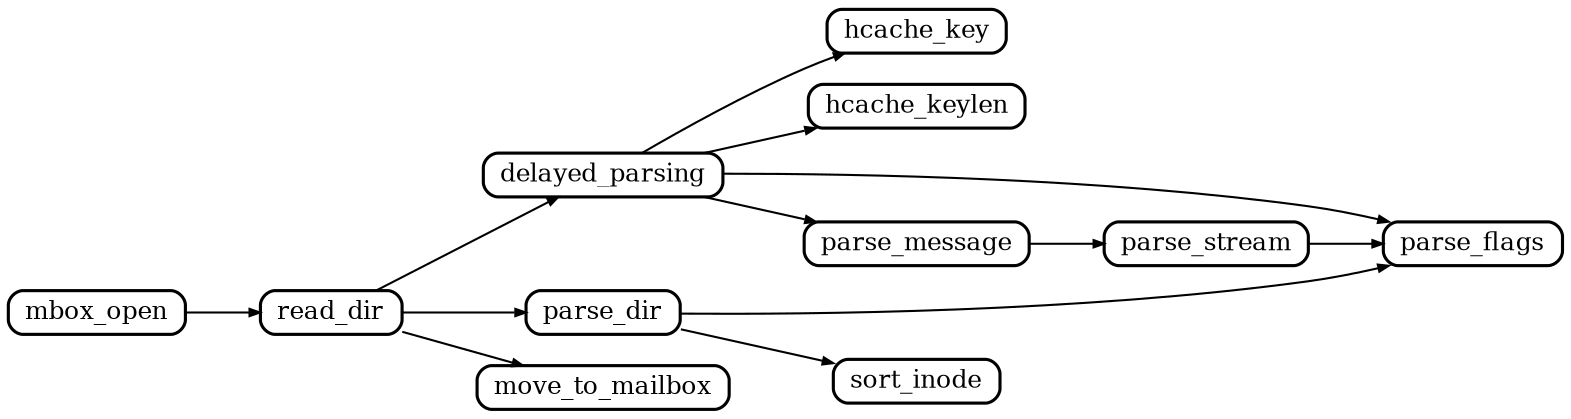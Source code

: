 digraph callgraph {
	// 2023-11-18 main: maildir_mbox_open()
	graph [
		rankdir="LR"
		nodesep="0.2"
		ranksep="0.5"
		compound="true"
	]

	node [
		shape="Mrecord"
		fontsize="12"
		fillcolor="#ffffff"
		style="filled"
		height="0.2"
		penwidth="1.5"
		color="black"
	]

	edge [
		penwidth="1.0"
		arrowsize="0.5"
	]

	// node [ fillcolor="#ffc0c0" ]
	// delayed_parsing
	// hcache_key
	// hcache_keylen
	// mbox_open

	// node [ fillcolor="#ffffff" ]
	// move_to_mailbox
	// parse_dir
	// parse_flags
	// parse_message
	// parse_stream
	// read_dir
	// sort_inode

	delayed_parsing       -> hcache_key
	delayed_parsing       -> hcache_keylen
	delayed_parsing       -> parse_flags
	delayed_parsing       -> parse_message
	mbox_open             -> read_dir
	parse_dir             -> parse_flags
	parse_dir             -> sort_inode
	parse_message         -> parse_stream
	parse_stream          -> parse_flags
	read_dir              -> delayed_parsing
	read_dir              -> move_to_mailbox
	read_dir              -> parse_dir

}
